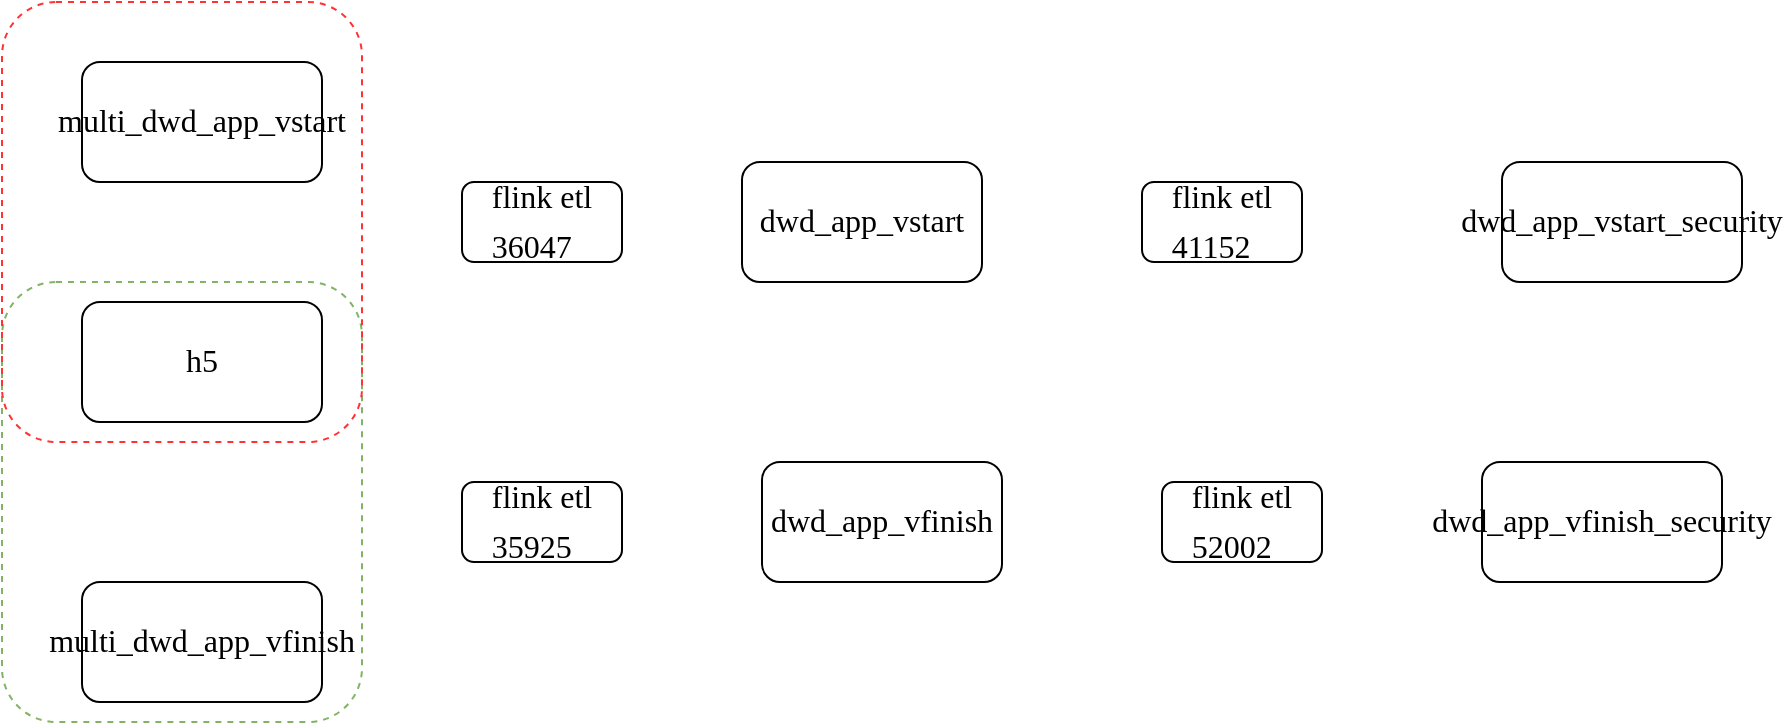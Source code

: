 <mxfile version="21.8.2" type="github">
  <diagram name="第 1 页" id="FN30WBLlZ44B4vg287Xp">
    <mxGraphModel dx="2901" dy="1124" grid="1" gridSize="10" guides="1" tooltips="1" connect="1" arrows="1" fold="1" page="1" pageScale="1" pageWidth="827" pageHeight="1169" math="0" shadow="0">
      <root>
        <mxCell id="0" />
        <mxCell id="1" parent="0" />
        <mxCell id="yjhU5uWwSKPJSyR8dqcB-15" value="" style="rounded=1;whiteSpace=wrap;html=1;hachureGap=4;fontFamily=Architects Daughter;fontSource=https%3A%2F%2Ffonts.googleapis.com%2Fcss%3Ffamily%3DArchitects%2BDaughter;fontSize=20;fillColor=none;strokeColor=#82b366;dashed=1;" vertex="1" parent="1">
          <mxGeometry x="-230" y="210" width="180" height="220" as="geometry" />
        </mxCell>
        <mxCell id="yjhU5uWwSKPJSyR8dqcB-14" value="" style="rounded=1;whiteSpace=wrap;html=1;hachureGap=4;fontFamily=Architects Daughter;fontSource=https%3A%2F%2Ffonts.googleapis.com%2Fcss%3Ffamily%3DArchitects%2BDaughter;fontSize=20;gradientColor=default;fillColor=none;strokeColor=#FF3333;dashed=1;" vertex="1" parent="1">
          <mxGeometry x="-230" y="70" width="180" height="220" as="geometry" />
        </mxCell>
        <mxCell id="yjhU5uWwSKPJSyR8dqcB-1" value="&lt;div style=&quot;font-size: medium; text-align: start;&quot; data-hash=&quot;3e876a85b5d10aff3f8d3b26989310c6&quot; data-version=&quot;3.0.0&quot;&gt;&lt;/div&gt;&lt;div style=&quot;font-size: medium; text-align: start;&quot;&gt;&lt;div class=&quot;document&quot;&gt;&lt;div class=&quot;section&quot;&gt;&lt;p style=&quot;margin: 3pt 0pt; font-family: 等线; font-size: 12pt; line-height: 20.8px;&quot; class=&quot;paragraph text-align-type-left&quot;&gt;dwd_app_vstart&lt;/p&gt;&lt;/div&gt;&lt;/div&gt;&lt;/div&gt;" style="rounded=1;whiteSpace=wrap;html=1;hachureGap=4;fontFamily=Architects Daughter;fontSource=https%3A%2F%2Ffonts.googleapis.com%2Fcss%3Ffamily%3DArchitects%2BDaughter;fontSize=20;" vertex="1" parent="1">
          <mxGeometry x="140" y="150" width="120" height="60" as="geometry" />
        </mxCell>
        <mxCell id="yjhU5uWwSKPJSyR8dqcB-2" value="&lt;div style=&quot;font-size: medium; text-align: start;&quot; data-hash=&quot;3e876a85b5d10aff3f8d3b26989310c6&quot; data-version=&quot;3.0.0&quot;&gt;&lt;/div&gt;&lt;div style=&quot;font-size: medium; text-align: start;&quot;&gt;&lt;div class=&quot;document&quot;&gt;&lt;div class=&quot;section&quot;&gt;&lt;p style=&quot;margin: 3pt 0pt; font-family: 等线; font-size: 12pt; line-height: 20.8px;&quot; class=&quot;paragraph text-align-type-left&quot;&gt;dwd_app_vfinish&lt;/p&gt;&lt;/div&gt;&lt;/div&gt;&lt;/div&gt;" style="rounded=1;whiteSpace=wrap;html=1;hachureGap=4;fontFamily=Architects Daughter;fontSource=https%3A%2F%2Ffonts.googleapis.com%2Fcss%3Ffamily%3DArchitects%2BDaughter;fontSize=20;" vertex="1" parent="1">
          <mxGeometry x="150" y="300" width="120" height="60" as="geometry" />
        </mxCell>
        <mxCell id="yjhU5uWwSKPJSyR8dqcB-3" value="&lt;div style=&quot;font-size: medium; text-align: start;&quot; data-hash=&quot;3e876a85b5d10aff3f8d3b26989310c6&quot; data-version=&quot;3.0.0&quot;&gt;&lt;/div&gt;&lt;div style=&quot;font-size: medium; text-align: start;&quot;&gt;&lt;div class=&quot;document&quot;&gt;&lt;div class=&quot;section&quot;&gt;&lt;p style=&quot;margin: 3pt 0pt; font-family: 等线; font-size: 12pt; line-height: 20.8px;&quot; class=&quot;paragraph text-align-type-left&quot;&gt;dwd_app_vstart_security&lt;/p&gt;&lt;/div&gt;&lt;/div&gt;&lt;/div&gt;" style="rounded=1;whiteSpace=wrap;html=1;hachureGap=4;fontFamily=Architects Daughter;fontSource=https%3A%2F%2Ffonts.googleapis.com%2Fcss%3Ffamily%3DArchitects%2BDaughter;fontSize=20;" vertex="1" parent="1">
          <mxGeometry x="520" y="150" width="120" height="60" as="geometry" />
        </mxCell>
        <mxCell id="yjhU5uWwSKPJSyR8dqcB-4" value="&lt;div style=&quot;font-size: medium; text-align: start;&quot; data-hash=&quot;3e876a85b5d10aff3f8d3b26989310c6&quot; data-version=&quot;3.0.0&quot;&gt;&lt;/div&gt;&lt;div style=&quot;font-size: medium; text-align: start;&quot;&gt;&lt;div class=&quot;document&quot;&gt;&lt;div class=&quot;section&quot;&gt;&lt;p style=&quot;margin: 3pt 0pt; font-family: 等线; font-size: 12pt; line-height: 20.8px;&quot; class=&quot;paragraph text-align-type-left&quot;&gt;dwd_app_vfinish_security&lt;/p&gt;&lt;/div&gt;&lt;/div&gt;&lt;/div&gt;" style="rounded=1;whiteSpace=wrap;html=1;hachureGap=4;fontFamily=Architects Daughter;fontSource=https%3A%2F%2Ffonts.googleapis.com%2Fcss%3Ffamily%3DArchitects%2BDaughter;fontSize=20;" vertex="1" parent="1">
          <mxGeometry x="510" y="300" width="120" height="60" as="geometry" />
        </mxCell>
        <mxCell id="yjhU5uWwSKPJSyR8dqcB-5" value="&lt;div style=&quot;font-size: medium; text-align: start;&quot; data-hash=&quot;3e876a85b5d10aff3f8d3b26989310c6&quot; data-version=&quot;3.0.0&quot;&gt;&lt;/div&gt;&lt;div style=&quot;font-size: medium; text-align: start;&quot;&gt;&lt;div class=&quot;document&quot;&gt;&lt;div class=&quot;section&quot;&gt;&lt;p style=&quot;margin: 3pt 0pt; font-family: 等线; font-size: 12pt; line-height: 20.8px;&quot; class=&quot;paragraph text-align-type-left&quot;&gt;flink etl&lt;/p&gt;&lt;div data-hash=&quot;96cef91ce78fa11066456db9b1275661&quot; data-version=&quot;3.0.0&quot;&gt;&lt;/div&gt;&lt;div&gt;&lt;div class=&quot;document&quot;&gt;&lt;div class=&quot;section&quot;&gt;&lt;p style=&quot;margin: 3pt 0pt; font-family: 等线; font-size: 12pt; line-height: 20.8px;&quot; class=&quot;paragraph text-align-type-left&quot;&gt;41152&lt;/p&gt;&lt;/div&gt;&lt;/div&gt;&lt;/div&gt;&lt;/div&gt;&lt;/div&gt;&lt;/div&gt;" style="rounded=1;whiteSpace=wrap;html=1;hachureGap=4;fontFamily=Architects Daughter;fontSource=https%3A%2F%2Ffonts.googleapis.com%2Fcss%3Ffamily%3DArchitects%2BDaughter;fontSize=20;" vertex="1" parent="1">
          <mxGeometry x="340" y="160" width="80" height="40" as="geometry" />
        </mxCell>
        <mxCell id="yjhU5uWwSKPJSyR8dqcB-6" value="&lt;div style=&quot;font-size: medium; text-align: start;&quot; data-hash=&quot;3e876a85b5d10aff3f8d3b26989310c6&quot; data-version=&quot;3.0.0&quot;&gt;&lt;/div&gt;&lt;div style=&quot;font-size: medium; text-align: start;&quot;&gt;&lt;div class=&quot;document&quot;&gt;&lt;div class=&quot;section&quot;&gt;&lt;p style=&quot;margin: 3pt 0pt; font-family: 等线; font-size: 12pt; line-height: 20.8px;&quot; class=&quot;paragraph text-align-type-left&quot;&gt;flink etl&lt;/p&gt;&lt;p style=&quot;margin: 3pt 0pt; font-family: 等线; font-size: 12pt; line-height: 20.8px;&quot; class=&quot;paragraph text-align-type-left&quot;&gt;52002&lt;/p&gt;&lt;/div&gt;&lt;/div&gt;&lt;/div&gt;" style="rounded=1;whiteSpace=wrap;html=1;hachureGap=4;fontFamily=Architects Daughter;fontSource=https%3A%2F%2Ffonts.googleapis.com%2Fcss%3Ffamily%3DArchitects%2BDaughter;fontSize=20;" vertex="1" parent="1">
          <mxGeometry x="350" y="310" width="80" height="40" as="geometry" />
        </mxCell>
        <mxCell id="yjhU5uWwSKPJSyR8dqcB-7" value="&lt;div style=&quot;font-size: medium; text-align: start;&quot; data-hash=&quot;3e876a85b5d10aff3f8d3b26989310c6&quot; data-version=&quot;3.0.0&quot;&gt;&lt;/div&gt;&lt;div style=&quot;font-size: medium; text-align: start;&quot;&gt;&lt;div class=&quot;document&quot;&gt;&lt;div class=&quot;section&quot;&gt;&lt;p style=&quot;margin: 3pt 0pt; font-family: 等线; font-size: 12pt; line-height: 20.8px;&quot; class=&quot;paragraph text-align-type-left&quot;&gt;flink etl&lt;/p&gt;&lt;div data-hash=&quot;96cef91ce78fa11066456db9b1275661&quot; data-version=&quot;3.0.0&quot;&gt;&lt;/div&gt;&lt;div&gt;&lt;div class=&quot;document&quot;&gt;&lt;div class=&quot;section&quot;&gt;&lt;p style=&quot;margin: 3pt 0pt; font-family: 等线; font-size: 12pt; line-height: 20.8px;&quot; class=&quot;paragraph text-align-type-left&quot;&gt;36047&lt;/p&gt;&lt;/div&gt;&lt;/div&gt;&lt;/div&gt;&lt;/div&gt;&lt;/div&gt;&lt;/div&gt;" style="rounded=1;whiteSpace=wrap;html=1;hachureGap=4;fontFamily=Architects Daughter;fontSource=https%3A%2F%2Ffonts.googleapis.com%2Fcss%3Ffamily%3DArchitects%2BDaughter;fontSize=20;" vertex="1" parent="1">
          <mxGeometry y="160" width="80" height="40" as="geometry" />
        </mxCell>
        <mxCell id="yjhU5uWwSKPJSyR8dqcB-8" value="&lt;div style=&quot;font-size: medium; text-align: start;&quot; data-hash=&quot;3e876a85b5d10aff3f8d3b26989310c6&quot; data-version=&quot;3.0.0&quot;&gt;&lt;/div&gt;&lt;div style=&quot;font-size: medium; text-align: start;&quot;&gt;&lt;div class=&quot;document&quot;&gt;&lt;div class=&quot;section&quot;&gt;&lt;p style=&quot;margin: 3pt 0pt; font-family: 等线; font-size: 12pt; line-height: 20.8px;&quot; class=&quot;paragraph text-align-type-left&quot;&gt;flink etl&lt;/p&gt;&lt;p style=&quot;margin: 3pt 0pt; font-family: 等线; font-size: 12pt; line-height: 20.8px;&quot; class=&quot;paragraph text-align-type-left&quot;&gt;35925&lt;/p&gt;&lt;/div&gt;&lt;/div&gt;&lt;/div&gt;" style="rounded=1;whiteSpace=wrap;html=1;hachureGap=4;fontFamily=Architects Daughter;fontSource=https%3A%2F%2Ffonts.googleapis.com%2Fcss%3Ffamily%3DArchitects%2BDaughter;fontSize=20;" vertex="1" parent="1">
          <mxGeometry y="310" width="80" height="40" as="geometry" />
        </mxCell>
        <mxCell id="yjhU5uWwSKPJSyR8dqcB-9" value="&lt;div style=&quot;font-size: medium; text-align: start;&quot; data-hash=&quot;3e876a85b5d10aff3f8d3b26989310c6&quot; data-version=&quot;3.0.0&quot;&gt;&lt;/div&gt;&lt;div style=&quot;font-size: medium; text-align: start;&quot;&gt;&lt;div class=&quot;document&quot;&gt;&lt;div class=&quot;section&quot;&gt;&lt;p style=&quot;margin: 3pt 0pt; font-family: 等线; font-size: 12pt; line-height: 20.8px;&quot; class=&quot;paragraph text-align-type-left&quot;&gt;multi_dwd_app_vstart&lt;/p&gt;&lt;/div&gt;&lt;/div&gt;&lt;/div&gt;" style="rounded=1;whiteSpace=wrap;html=1;hachureGap=4;fontFamily=Architects Daughter;fontSource=https%3A%2F%2Ffonts.googleapis.com%2Fcss%3Ffamily%3DArchitects%2BDaughter;fontSize=20;" vertex="1" parent="1">
          <mxGeometry x="-190" y="100" width="120" height="60" as="geometry" />
        </mxCell>
        <mxCell id="yjhU5uWwSKPJSyR8dqcB-10" value="&lt;div style=&quot;font-size: medium; text-align: start;&quot; data-hash=&quot;3e876a85b5d10aff3f8d3b26989310c6&quot; data-version=&quot;3.0.0&quot;&gt;&lt;/div&gt;&lt;div style=&quot;font-size: medium; text-align: start;&quot;&gt;&lt;div class=&quot;document&quot;&gt;&lt;div class=&quot;section&quot;&gt;&lt;p style=&quot;margin: 3pt 0pt; font-family: 等线; font-size: 12pt; line-height: 20.8px;&quot; class=&quot;paragraph text-align-type-left&quot;&gt;h5&lt;br&gt;&lt;/p&gt;&lt;/div&gt;&lt;/div&gt;&lt;/div&gt;" style="rounded=1;whiteSpace=wrap;html=1;hachureGap=4;fontFamily=Architects Daughter;fontSource=https%3A%2F%2Ffonts.googleapis.com%2Fcss%3Ffamily%3DArchitects%2BDaughter;fontSize=20;" vertex="1" parent="1">
          <mxGeometry x="-190" y="220" width="120" height="60" as="geometry" />
        </mxCell>
        <mxCell id="yjhU5uWwSKPJSyR8dqcB-11" value="&lt;div style=&quot;font-size: medium; text-align: start;&quot; data-hash=&quot;3e876a85b5d10aff3f8d3b26989310c6&quot; data-version=&quot;3.0.0&quot;&gt;&lt;/div&gt;&lt;div style=&quot;font-size: medium; text-align: start;&quot;&gt;&lt;div class=&quot;document&quot;&gt;&lt;div class=&quot;section&quot;&gt;&lt;p style=&quot;margin: 3pt 0pt; font-family: 等线; font-size: 12pt; line-height: 20.8px;&quot; class=&quot;paragraph text-align-type-left&quot;&gt;multi_dwd_app_vfinish&lt;/p&gt;&lt;/div&gt;&lt;/div&gt;&lt;/div&gt;" style="rounded=1;whiteSpace=wrap;html=1;hachureGap=4;fontFamily=Architects Daughter;fontSource=https%3A%2F%2Ffonts.googleapis.com%2Fcss%3Ffamily%3DArchitects%2BDaughter;fontSize=20;" vertex="1" parent="1">
          <mxGeometry x="-190" y="360" width="120" height="60" as="geometry" />
        </mxCell>
      </root>
    </mxGraphModel>
  </diagram>
</mxfile>
